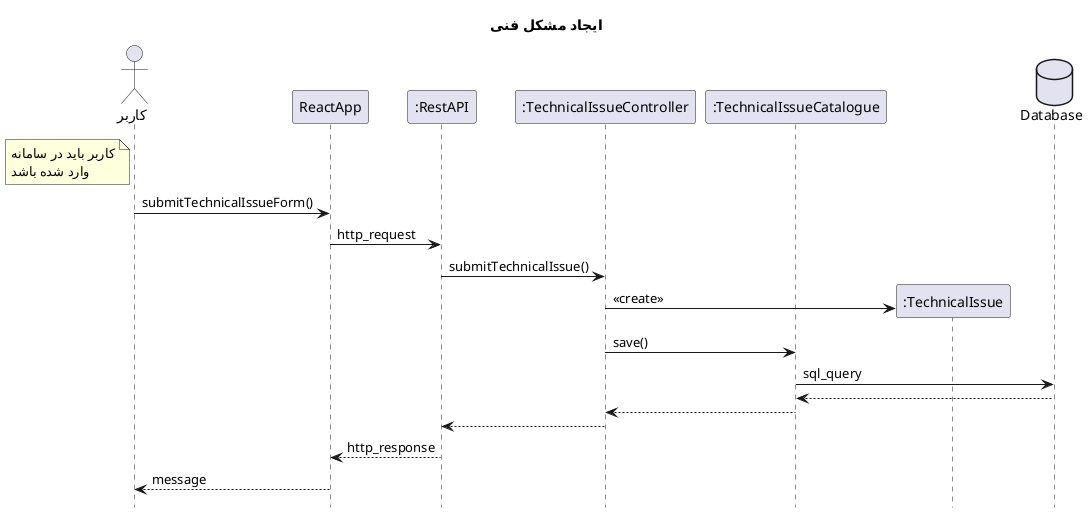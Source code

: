 @startuml logout
' TODO: check speciality does exist
hide footbox
title "ایجاد مشکل فنی"
actor "کاربر" as user
participant ReactApp
participant ":RestAPI" as RestAPI
participant ":TechnicalIssueController" as TechnicalIssueController
participant ":TechnicalIssueCatalogue" as TechnicalIssueCatalogue
participant ":TechnicalIssue" as TechnicalIssue

database Database

note left of user
    کاربر باید در سامانه
    وارد شده باشد
end note

user -> ReactApp: submitTechnicalIssueForm()
ReactApp -> RestAPI : http_request
RestAPI -> TechnicalIssueController: submitTechnicalIssue()
TechnicalIssueController -> TechnicalIssue ** :<<create>>
TechnicalIssueController -> TechnicalIssueCatalogue : save()
TechnicalIssueCatalogue -> Database : sql_query
return
TechnicalIssueCatalogue --> TechnicalIssueController
TechnicalIssueController --> RestAPI
RestAPI --> ReactApp : http_response
ReactApp --> user: message

@enduml